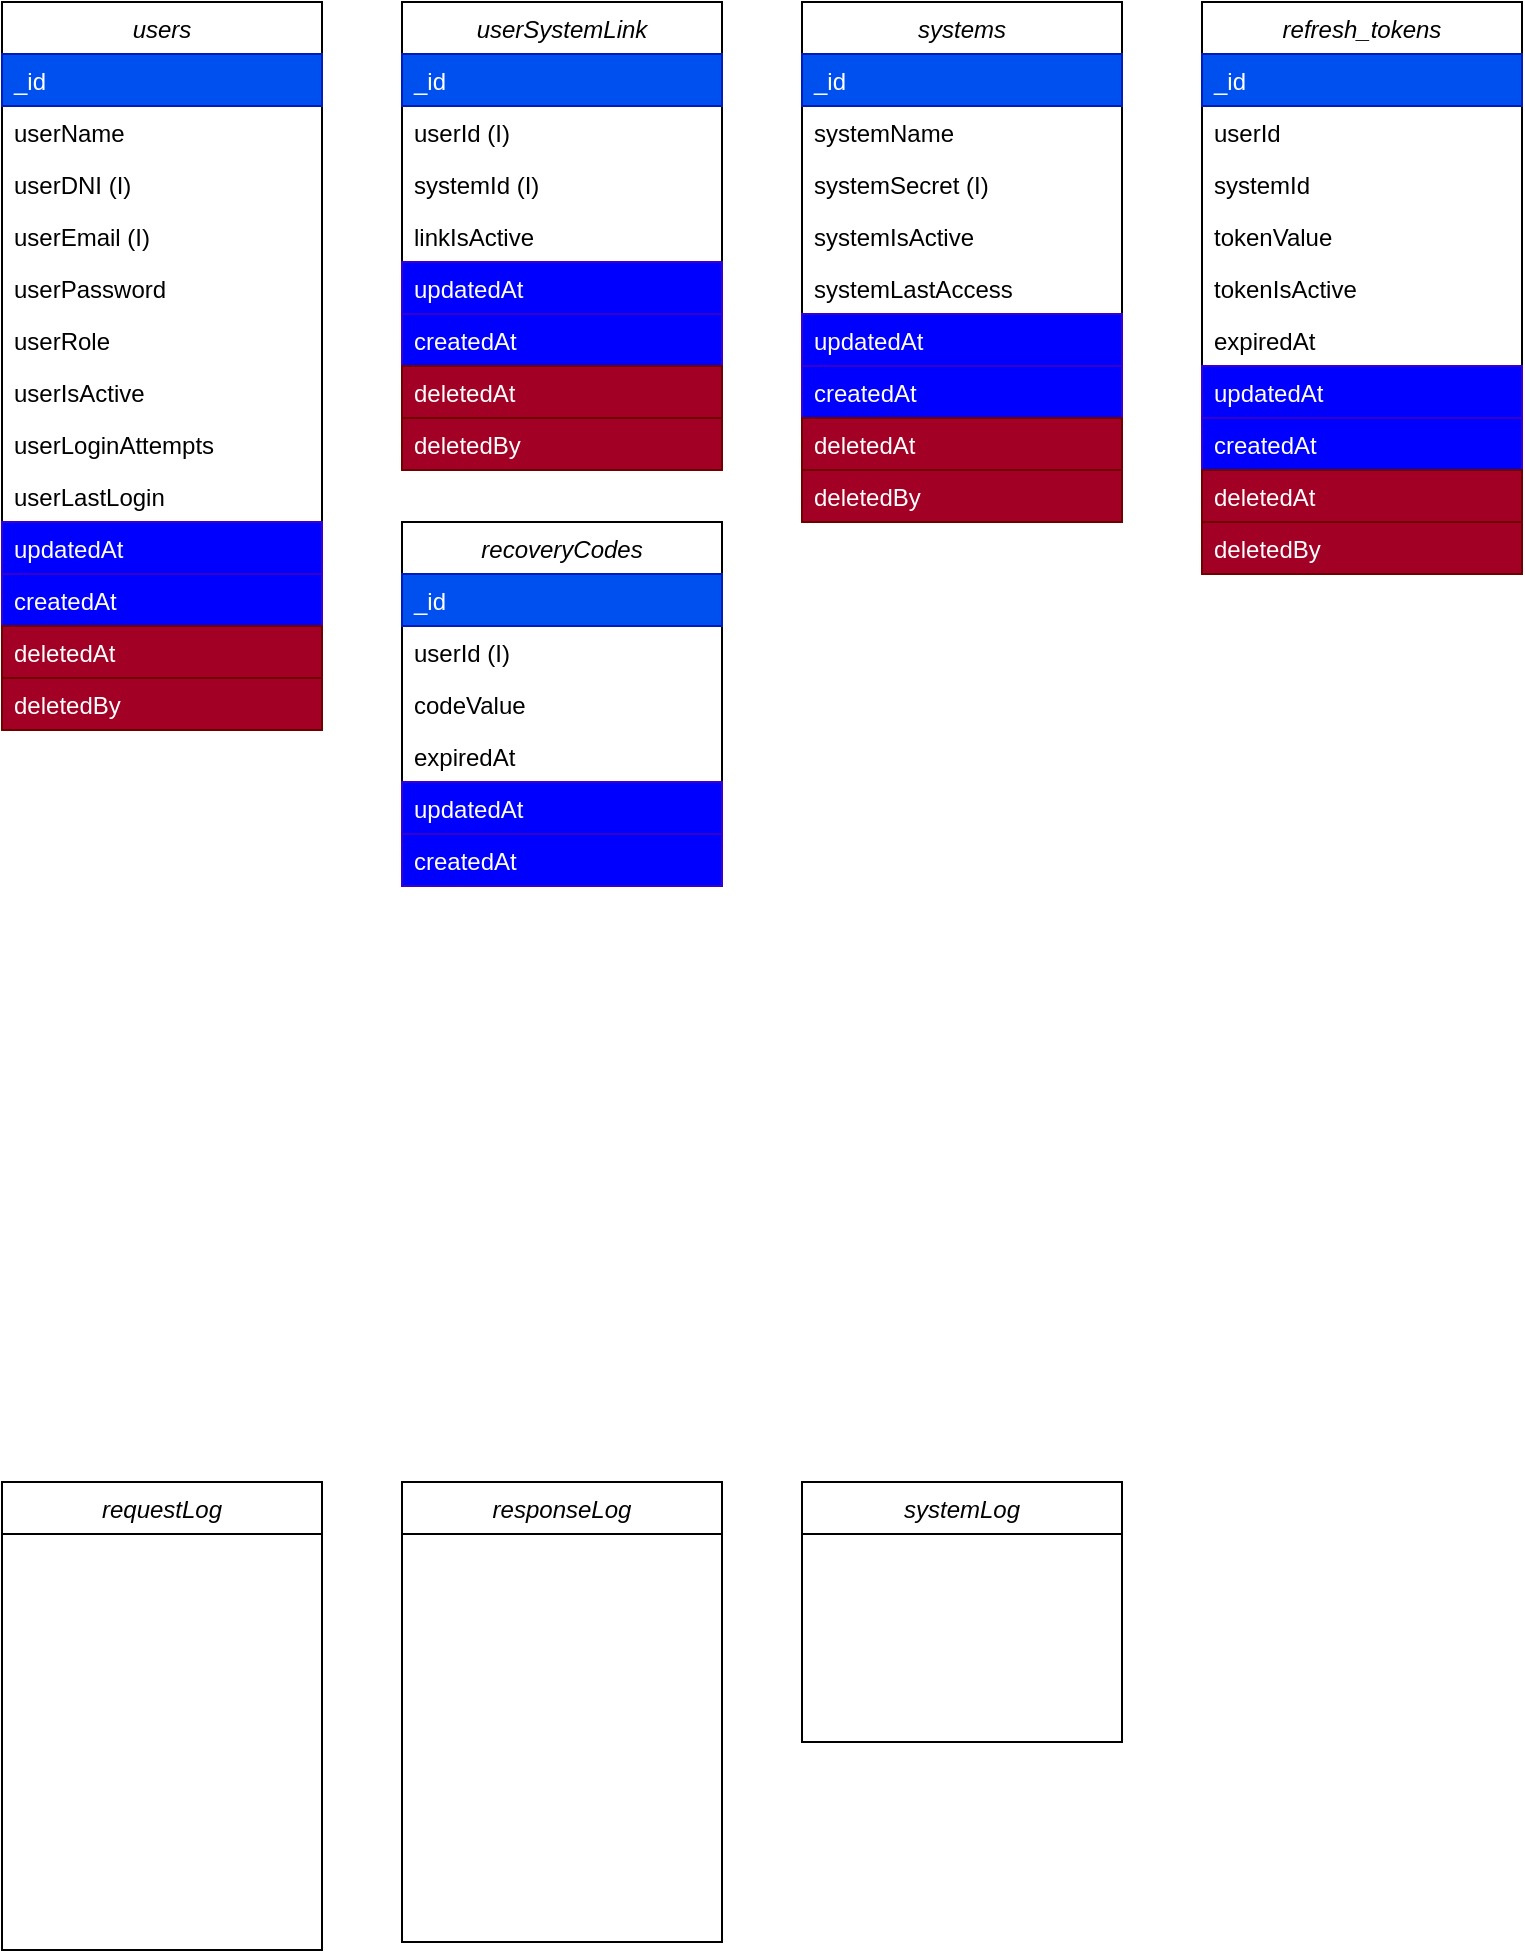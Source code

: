 <mxfile version="26.2.2">
  <diagram name="New_archi_middleware_mode" id="B5FEclumF_esDoF460Zh">
    <mxGraphModel dx="2069" dy="731" grid="1" gridSize="10" guides="1" tooltips="1" connect="1" arrows="1" fold="1" page="1" pageScale="1" pageWidth="827" pageHeight="1169" math="0" shadow="0">
      <root>
        <mxCell id="En01VGNGZU2KzL66Ub4Z-0" />
        <mxCell id="En01VGNGZU2KzL66Ub4Z-1" parent="En01VGNGZU2KzL66Ub4Z-0" />
        <mxCell id="En01VGNGZU2KzL66Ub4Z-108" value="users" style="swimlane;fontStyle=2;align=center;verticalAlign=top;childLayout=stackLayout;horizontal=1;startSize=26;horizontalStack=0;resizeParent=1;resizeLast=0;collapsible=1;marginBottom=0;rounded=0;shadow=0;strokeWidth=1;" parent="En01VGNGZU2KzL66Ub4Z-1" vertex="1">
          <mxGeometry x="-800" y="30" width="160" height="364" as="geometry">
            <mxRectangle x="230" y="140" width="160" height="26" as="alternateBounds" />
          </mxGeometry>
        </mxCell>
        <mxCell id="sSAQ55KJhjoKUr9IYTvO-11" value="_id" style="text;align=left;verticalAlign=top;spacingLeft=4;spacingRight=4;overflow=hidden;rotatable=0;points=[[0,0.5],[1,0.5]];portConstraint=eastwest;fillColor=#0050ef;fontColor=#ffffff;strokeColor=#001DBC;" vertex="1" parent="En01VGNGZU2KzL66Ub4Z-108">
          <mxGeometry y="26" width="160" height="26" as="geometry" />
        </mxCell>
        <mxCell id="En01VGNGZU2KzL66Ub4Z-110" value="userName" style="text;align=left;verticalAlign=top;spacingLeft=4;spacingRight=4;overflow=hidden;rotatable=0;points=[[0,0.5],[1,0.5]];portConstraint=eastwest;rounded=0;shadow=0;html=0;" parent="En01VGNGZU2KzL66Ub4Z-108" vertex="1">
          <mxGeometry y="52" width="160" height="26" as="geometry" />
        </mxCell>
        <mxCell id="En01VGNGZU2KzL66Ub4Z-111" value="userDNI (I)" style="text;align=left;verticalAlign=top;spacingLeft=4;spacingRight=4;overflow=hidden;rotatable=0;points=[[0,0.5],[1,0.5]];portConstraint=eastwest;rounded=0;shadow=0;html=0;" parent="En01VGNGZU2KzL66Ub4Z-108" vertex="1">
          <mxGeometry y="78" width="160" height="26" as="geometry" />
        </mxCell>
        <mxCell id="sSAQ55KJhjoKUr9IYTvO-130" value="userEmail (I)" style="text;align=left;verticalAlign=top;spacingLeft=4;spacingRight=4;overflow=hidden;rotatable=0;points=[[0,0.5],[1,0.5]];portConstraint=eastwest;rounded=0;shadow=0;html=0;" vertex="1" parent="En01VGNGZU2KzL66Ub4Z-108">
          <mxGeometry y="104" width="160" height="26" as="geometry" />
        </mxCell>
        <mxCell id="En01VGNGZU2KzL66Ub4Z-112" value="userPassword" style="text;align=left;verticalAlign=top;spacingLeft=4;spacingRight=4;overflow=hidden;rotatable=0;points=[[0,0.5],[1,0.5]];portConstraint=eastwest;rounded=0;shadow=0;html=0;" parent="En01VGNGZU2KzL66Ub4Z-108" vertex="1">
          <mxGeometry y="130" width="160" height="26" as="geometry" />
        </mxCell>
        <mxCell id="En01VGNGZU2KzL66Ub4Z-113" value="userRole" style="text;align=left;verticalAlign=top;spacingLeft=4;spacingRight=4;overflow=hidden;rotatable=0;points=[[0,0.5],[1,0.5]];portConstraint=eastwest;rounded=0;shadow=0;html=0;" parent="En01VGNGZU2KzL66Ub4Z-108" vertex="1">
          <mxGeometry y="156" width="160" height="26" as="geometry" />
        </mxCell>
        <mxCell id="En01VGNGZU2KzL66Ub4Z-114" value="userIsActive" style="text;align=left;verticalAlign=top;spacingLeft=4;spacingRight=4;overflow=hidden;rotatable=0;points=[[0,0.5],[1,0.5]];portConstraint=eastwest;rounded=0;shadow=0;html=0;" parent="En01VGNGZU2KzL66Ub4Z-108" vertex="1">
          <mxGeometry y="182" width="160" height="26" as="geometry" />
        </mxCell>
        <mxCell id="En01VGNGZU2KzL66Ub4Z-115" value="userLoginAttempts" style="text;align=left;verticalAlign=top;spacingLeft=4;spacingRight=4;overflow=hidden;rotatable=0;points=[[0,0.5],[1,0.5]];portConstraint=eastwest;rounded=0;shadow=0;html=0;" parent="En01VGNGZU2KzL66Ub4Z-108" vertex="1">
          <mxGeometry y="208" width="160" height="26" as="geometry" />
        </mxCell>
        <mxCell id="sSAQ55KJhjoKUr9IYTvO-96" value="userLastLogin" style="text;align=left;verticalAlign=top;spacingLeft=4;spacingRight=4;overflow=hidden;rotatable=0;points=[[0,0.5],[1,0.5]];portConstraint=eastwest;rounded=0;shadow=0;html=0;" vertex="1" parent="En01VGNGZU2KzL66Ub4Z-108">
          <mxGeometry y="234" width="160" height="26" as="geometry" />
        </mxCell>
        <mxCell id="En01VGNGZU2KzL66Ub4Z-116" value="updatedAt" style="text;align=left;verticalAlign=top;spacingLeft=4;spacingRight=4;overflow=hidden;rotatable=0;points=[[0,0.5],[1,0.5]];portConstraint=eastwest;fillColor=#0000FF;fontColor=#ffffff;strokeColor=#3700CC;" parent="En01VGNGZU2KzL66Ub4Z-108" vertex="1">
          <mxGeometry y="260" width="160" height="26" as="geometry" />
        </mxCell>
        <mxCell id="En01VGNGZU2KzL66Ub4Z-117" value="createdAt" style="text;align=left;verticalAlign=top;spacingLeft=4;spacingRight=4;overflow=hidden;rotatable=0;points=[[0,0.5],[1,0.5]];portConstraint=eastwest;fillColor=#0000FF;fontColor=#ffffff;strokeColor=#3700CC;" parent="En01VGNGZU2KzL66Ub4Z-108" vertex="1">
          <mxGeometry y="286" width="160" height="26" as="geometry" />
        </mxCell>
        <mxCell id="En01VGNGZU2KzL66Ub4Z-118" value="deletedAt" style="text;align=left;verticalAlign=top;spacingLeft=4;spacingRight=4;overflow=hidden;rotatable=0;points=[[0,0.5],[1,0.5]];portConstraint=eastwest;fillColor=#a20025;fontColor=#ffffff;strokeColor=#6F0000;" parent="En01VGNGZU2KzL66Ub4Z-108" vertex="1">
          <mxGeometry y="312" width="160" height="26" as="geometry" />
        </mxCell>
        <mxCell id="En01VGNGZU2KzL66Ub4Z-119" value="deletedBy" style="text;align=left;verticalAlign=top;spacingLeft=4;spacingRight=4;overflow=hidden;rotatable=0;points=[[0,0.5],[1,0.5]];portConstraint=eastwest;fillColor=#a20025;fontColor=#ffffff;strokeColor=#6F0000;" parent="En01VGNGZU2KzL66Ub4Z-108" vertex="1">
          <mxGeometry y="338" width="160" height="26" as="geometry" />
        </mxCell>
        <mxCell id="sSAQ55KJhjoKUr9IYTvO-64" value="requestLog" style="swimlane;fontStyle=2;align=center;verticalAlign=top;childLayout=stackLayout;horizontal=1;startSize=26;horizontalStack=0;resizeParent=1;resizeLast=0;collapsible=1;marginBottom=0;rounded=0;shadow=0;strokeWidth=1;" vertex="1" parent="En01VGNGZU2KzL66Ub4Z-1">
          <mxGeometry x="-800" y="770" width="160" height="234" as="geometry">
            <mxRectangle x="230" y="140" width="160" height="26" as="alternateBounds" />
          </mxGeometry>
        </mxCell>
        <mxCell id="sSAQ55KJhjoKUr9IYTvO-66" value="requestId" style="text;align=left;verticalAlign=top;spacingLeft=4;spacingRight=4;overflow=hidden;rotatable=0;points=[[0,0.5],[1,0.5]];portConstraint=eastwest;fillColor=none;fontColor=#ffffff;strokeColor=none;" vertex="1" parent="sSAQ55KJhjoKUr9IYTvO-64">
          <mxGeometry y="26" width="160" height="26" as="geometry" />
        </mxCell>
        <mxCell id="sSAQ55KJhjoKUr9IYTvO-67" value="timestamp" style="text;align=left;verticalAlign=top;spacingLeft=4;spacingRight=4;overflow=hidden;rotatable=0;points=[[0,0.5],[1,0.5]];portConstraint=eastwest;fillColor=none;fontColor=#ffffff;strokeColor=none;" vertex="1" parent="sSAQ55KJhjoKUr9IYTvO-64">
          <mxGeometry y="52" width="160" height="26" as="geometry" />
        </mxCell>
        <mxCell id="sSAQ55KJhjoKUr9IYTvO-68" value="token" style="text;align=left;verticalAlign=top;spacingLeft=4;spacingRight=4;overflow=hidden;rotatable=0;points=[[0,0.5],[1,0.5]];portConstraint=eastwest;fillColor=none;fontColor=#ffffff;strokeColor=none;" vertex="1" parent="sSAQ55KJhjoKUr9IYTvO-64">
          <mxGeometry y="78" width="160" height="26" as="geometry" />
        </mxCell>
        <mxCell id="sSAQ55KJhjoKUr9IYTvO-69" value="endpoint" style="text;align=left;verticalAlign=top;spacingLeft=4;spacingRight=4;overflow=hidden;rotatable=0;points=[[0,0.5],[1,0.5]];portConstraint=eastwest;fillColor=none;fontColor=#ffffff;strokeColor=none;" vertex="1" parent="sSAQ55KJhjoKUr9IYTvO-64">
          <mxGeometry y="104" width="160" height="26" as="geometry" />
        </mxCell>
        <mxCell id="sSAQ55KJhjoKUr9IYTvO-70" value="method" style="text;align=left;verticalAlign=top;spacingLeft=4;spacingRight=4;overflow=hidden;rotatable=0;points=[[0,0.5],[1,0.5]];portConstraint=eastwest;fillColor=none;fontColor=#ffffff;strokeColor=none;" vertex="1" parent="sSAQ55KJhjoKUr9IYTvO-64">
          <mxGeometry y="130" width="160" height="26" as="geometry" />
        </mxCell>
        <mxCell id="sSAQ55KJhjoKUr9IYTvO-71" value="headers" style="text;align=left;verticalAlign=top;spacingLeft=4;spacingRight=4;overflow=hidden;rotatable=0;points=[[0,0.5],[1,0.5]];portConstraint=eastwest;fillColor=none;fontColor=#ffffff;strokeColor=none;" vertex="1" parent="sSAQ55KJhjoKUr9IYTvO-64">
          <mxGeometry y="156" width="160" height="26" as="geometry" />
        </mxCell>
        <mxCell id="sSAQ55KJhjoKUr9IYTvO-72" value="queryParams" style="text;align=left;verticalAlign=top;spacingLeft=4;spacingRight=4;overflow=hidden;rotatable=0;points=[[0,0.5],[1,0.5]];portConstraint=eastwest;fillColor=none;fontColor=#ffffff;strokeColor=none;" vertex="1" parent="sSAQ55KJhjoKUr9IYTvO-64">
          <mxGeometry y="182" width="160" height="26" as="geometry" />
        </mxCell>
        <mxCell id="sSAQ55KJhjoKUr9IYTvO-73" value="body" style="text;align=left;verticalAlign=top;spacingLeft=4;spacingRight=4;overflow=hidden;rotatable=0;points=[[0,0.5],[1,0.5]];portConstraint=eastwest;fillColor=none;fontColor=#ffffff;strokeColor=none;" vertex="1" parent="sSAQ55KJhjoKUr9IYTvO-64">
          <mxGeometry y="208" width="160" height="26" as="geometry" />
        </mxCell>
        <mxCell id="sSAQ55KJhjoKUr9IYTvO-74" value="responseLog" style="swimlane;fontStyle=2;align=center;verticalAlign=top;childLayout=stackLayout;horizontal=1;startSize=26;horizontalStack=0;resizeParent=1;resizeLast=0;collapsible=1;marginBottom=0;rounded=0;shadow=0;strokeWidth=1;" vertex="1" parent="En01VGNGZU2KzL66Ub4Z-1">
          <mxGeometry x="-600" y="770" width="160" height="230" as="geometry">
            <mxRectangle x="230" y="140" width="160" height="26" as="alternateBounds" />
          </mxGeometry>
        </mxCell>
        <mxCell id="sSAQ55KJhjoKUr9IYTvO-76" value="requestId" style="text;align=left;verticalAlign=top;spacingLeft=4;spacingRight=4;overflow=hidden;rotatable=0;points=[[0,0.5],[1,0.5]];portConstraint=eastwest;fillColor=none;fontColor=#ffffff;strokeColor=none;" vertex="1" parent="sSAQ55KJhjoKUr9IYTvO-74">
          <mxGeometry y="26" width="160" height="26" as="geometry" />
        </mxCell>
        <mxCell id="sSAQ55KJhjoKUr9IYTvO-77" value="timestamp" style="text;align=left;verticalAlign=top;spacingLeft=4;spacingRight=4;overflow=hidden;rotatable=0;points=[[0,0.5],[1,0.5]];portConstraint=eastwest;fillColor=none;fontColor=#ffffff;strokeColor=none;" vertex="1" parent="sSAQ55KJhjoKUr9IYTvO-74">
          <mxGeometry y="52" width="160" height="26" as="geometry" />
        </mxCell>
        <mxCell id="sSAQ55KJhjoKUr9IYTvO-78" value="responseTime" style="text;align=left;verticalAlign=top;spacingLeft=4;spacingRight=4;overflow=hidden;rotatable=0;points=[[0,0.5],[1,0.5]];portConstraint=eastwest;fillColor=none;fontColor=#ffffff;strokeColor=none;" vertex="1" parent="sSAQ55KJhjoKUr9IYTvO-74">
          <mxGeometry y="78" width="160" height="26" as="geometry" />
        </mxCell>
        <mxCell id="sSAQ55KJhjoKUr9IYTvO-79" value="body" style="text;align=left;verticalAlign=top;spacingLeft=4;spacingRight=4;overflow=hidden;rotatable=0;points=[[0,0.5],[1,0.5]];portConstraint=eastwest;fillColor=none;fontColor=#ffffff;strokeColor=none;" vertex="1" parent="sSAQ55KJhjoKUr9IYTvO-74">
          <mxGeometry y="104" width="160" height="26" as="geometry" />
        </mxCell>
        <mxCell id="sSAQ55KJhjoKUr9IYTvO-80" value="statusCode" style="text;align=left;verticalAlign=top;spacingLeft=4;spacingRight=4;overflow=hidden;rotatable=0;points=[[0,0.5],[1,0.5]];portConstraint=eastwest;fillColor=none;fontColor=#ffffff;strokeColor=none;" vertex="1" parent="sSAQ55KJhjoKUr9IYTvO-74">
          <mxGeometry y="130" width="160" height="26" as="geometry" />
        </mxCell>
        <mxCell id="sSAQ55KJhjoKUr9IYTvO-81" value="errorCode" style="text;align=left;verticalAlign=top;spacingLeft=4;spacingRight=4;overflow=hidden;rotatable=0;points=[[0,0.5],[1,0.5]];portConstraint=eastwest;fillColor=none;fontColor=#ffffff;strokeColor=none;" vertex="1" parent="sSAQ55KJhjoKUr9IYTvO-74">
          <mxGeometry y="156" width="160" height="26" as="geometry" />
        </mxCell>
        <mxCell id="sSAQ55KJhjoKUr9IYTvO-82" value="message" style="text;align=left;verticalAlign=top;spacingLeft=4;spacingRight=4;overflow=hidden;rotatable=0;points=[[0,0.5],[1,0.5]];portConstraint=eastwest;fillColor=none;fontColor=#ffffff;strokeColor=none;" vertex="1" parent="sSAQ55KJhjoKUr9IYTvO-74">
          <mxGeometry y="182" width="160" height="26" as="geometry" />
        </mxCell>
        <mxCell id="sSAQ55KJhjoKUr9IYTvO-83" value="systemLog" style="swimlane;fontStyle=2;align=center;verticalAlign=top;childLayout=stackLayout;horizontal=1;startSize=26;horizontalStack=0;resizeParent=1;resizeLast=0;collapsible=1;marginBottom=0;rounded=0;shadow=0;strokeWidth=1;" vertex="1" parent="En01VGNGZU2KzL66Ub4Z-1">
          <mxGeometry x="-400" y="770" width="160" height="130" as="geometry">
            <mxRectangle x="230" y="140" width="160" height="26" as="alternateBounds" />
          </mxGeometry>
        </mxCell>
        <mxCell id="sSAQ55KJhjoKUr9IYTvO-85" value="timestamp" style="text;align=left;verticalAlign=top;spacingLeft=4;spacingRight=4;overflow=hidden;rotatable=0;points=[[0,0.5],[1,0.5]];portConstraint=eastwest;fillColor=none;fontColor=#ffffff;strokeColor=none;" vertex="1" parent="sSAQ55KJhjoKUr9IYTvO-83">
          <mxGeometry y="26" width="160" height="26" as="geometry" />
        </mxCell>
        <mxCell id="sSAQ55KJhjoKUr9IYTvO-86" value="errorCode" style="text;align=left;verticalAlign=top;spacingLeft=4;spacingRight=4;overflow=hidden;rotatable=0;points=[[0,0.5],[1,0.5]];portConstraint=eastwest;fillColor=none;fontColor=#ffffff;strokeColor=none;" vertex="1" parent="sSAQ55KJhjoKUr9IYTvO-83">
          <mxGeometry y="52" width="160" height="26" as="geometry" />
        </mxCell>
        <mxCell id="sSAQ55KJhjoKUr9IYTvO-87" value="message" style="text;align=left;verticalAlign=top;spacingLeft=4;spacingRight=4;overflow=hidden;rotatable=0;points=[[0,0.5],[1,0.5]];portConstraint=eastwest;fillColor=none;fontColor=#ffffff;strokeColor=none;" vertex="1" parent="sSAQ55KJhjoKUr9IYTvO-83">
          <mxGeometry y="78" width="160" height="26" as="geometry" />
        </mxCell>
        <mxCell id="sSAQ55KJhjoKUr9IYTvO-88" value="severityLevel" style="text;align=left;verticalAlign=top;spacingLeft=4;spacingRight=4;overflow=hidden;rotatable=0;points=[[0,0.5],[1,0.5]];portConstraint=eastwest;fillColor=none;fontColor=#ffffff;strokeColor=none;" vertex="1" parent="sSAQ55KJhjoKUr9IYTvO-83">
          <mxGeometry y="104" width="160" height="26" as="geometry" />
        </mxCell>
        <mxCell id="sSAQ55KJhjoKUr9IYTvO-101" value="refresh_tokens" style="swimlane;fontStyle=2;align=center;verticalAlign=top;childLayout=stackLayout;horizontal=1;startSize=26;horizontalStack=0;resizeParent=1;resizeLast=0;collapsible=1;marginBottom=0;rounded=0;shadow=0;strokeWidth=1;" vertex="1" parent="En01VGNGZU2KzL66Ub4Z-1">
          <mxGeometry x="-200" y="30" width="160" height="286" as="geometry">
            <mxRectangle x="230" y="140" width="160" height="26" as="alternateBounds" />
          </mxGeometry>
        </mxCell>
        <mxCell id="sSAQ55KJhjoKUr9IYTvO-102" value="_id" style="text;align=left;verticalAlign=top;spacingLeft=4;spacingRight=4;overflow=hidden;rotatable=0;points=[[0,0.5],[1,0.5]];portConstraint=eastwest;fillColor=#0050ef;fontColor=#ffffff;strokeColor=#001DBC;" vertex="1" parent="sSAQ55KJhjoKUr9IYTvO-101">
          <mxGeometry y="26" width="160" height="26" as="geometry" />
        </mxCell>
        <mxCell id="sSAQ55KJhjoKUr9IYTvO-158" value="userId" style="text;align=left;verticalAlign=top;spacingLeft=4;spacingRight=4;overflow=hidden;rotatable=0;points=[[0,0.5],[1,0.5]];portConstraint=eastwest;rounded=0;shadow=0;html=0;" vertex="1" parent="sSAQ55KJhjoKUr9IYTvO-101">
          <mxGeometry y="52" width="160" height="26" as="geometry" />
        </mxCell>
        <mxCell id="sSAQ55KJhjoKUr9IYTvO-159" value="systemId" style="text;align=left;verticalAlign=top;spacingLeft=4;spacingRight=4;overflow=hidden;rotatable=0;points=[[0,0.5],[1,0.5]];portConstraint=eastwest;rounded=0;shadow=0;html=0;" vertex="1" parent="sSAQ55KJhjoKUr9IYTvO-101">
          <mxGeometry y="78" width="160" height="26" as="geometry" />
        </mxCell>
        <mxCell id="sSAQ55KJhjoKUr9IYTvO-114" value="tokenValue" style="text;align=left;verticalAlign=top;spacingLeft=4;spacingRight=4;overflow=hidden;rotatable=0;points=[[0,0.5],[1,0.5]];portConstraint=eastwest;rounded=0;shadow=0;html=0;" vertex="1" parent="sSAQ55KJhjoKUr9IYTvO-101">
          <mxGeometry y="104" width="160" height="26" as="geometry" />
        </mxCell>
        <mxCell id="sSAQ55KJhjoKUr9IYTvO-156" value="tokenIsActive" style="text;align=left;verticalAlign=top;spacingLeft=4;spacingRight=4;overflow=hidden;rotatable=0;points=[[0,0.5],[1,0.5]];portConstraint=eastwest;rounded=0;shadow=0;html=0;" vertex="1" parent="sSAQ55KJhjoKUr9IYTvO-101">
          <mxGeometry y="130" width="160" height="26" as="geometry" />
        </mxCell>
        <mxCell id="sSAQ55KJhjoKUr9IYTvO-115" value="expiredAt" style="text;align=left;verticalAlign=top;spacingLeft=4;spacingRight=4;overflow=hidden;rotatable=0;points=[[0,0.5],[1,0.5]];portConstraint=eastwest;rounded=0;shadow=0;html=0;" vertex="1" parent="sSAQ55KJhjoKUr9IYTvO-101">
          <mxGeometry y="156" width="160" height="26" as="geometry" />
        </mxCell>
        <mxCell id="sSAQ55KJhjoKUr9IYTvO-110" value="updatedAt" style="text;align=left;verticalAlign=top;spacingLeft=4;spacingRight=4;overflow=hidden;rotatable=0;points=[[0,0.5],[1,0.5]];portConstraint=eastwest;fillColor=#0000FF;fontColor=#ffffff;strokeColor=#3700CC;" vertex="1" parent="sSAQ55KJhjoKUr9IYTvO-101">
          <mxGeometry y="182" width="160" height="26" as="geometry" />
        </mxCell>
        <mxCell id="sSAQ55KJhjoKUr9IYTvO-111" value="createdAt" style="text;align=left;verticalAlign=top;spacingLeft=4;spacingRight=4;overflow=hidden;rotatable=0;points=[[0,0.5],[1,0.5]];portConstraint=eastwest;fillColor=#0000FF;fontColor=#ffffff;strokeColor=#3700CC;" vertex="1" parent="sSAQ55KJhjoKUr9IYTvO-101">
          <mxGeometry y="208" width="160" height="26" as="geometry" />
        </mxCell>
        <mxCell id="sSAQ55KJhjoKUr9IYTvO-112" value="deletedAt" style="text;align=left;verticalAlign=top;spacingLeft=4;spacingRight=4;overflow=hidden;rotatable=0;points=[[0,0.5],[1,0.5]];portConstraint=eastwest;fillColor=#a20025;fontColor=#ffffff;strokeColor=#6F0000;" vertex="1" parent="sSAQ55KJhjoKUr9IYTvO-101">
          <mxGeometry y="234" width="160" height="26" as="geometry" />
        </mxCell>
        <mxCell id="sSAQ55KJhjoKUr9IYTvO-113" value="deletedBy" style="text;align=left;verticalAlign=top;spacingLeft=4;spacingRight=4;overflow=hidden;rotatable=0;points=[[0,0.5],[1,0.5]];portConstraint=eastwest;fillColor=#a20025;fontColor=#ffffff;strokeColor=#6F0000;" vertex="1" parent="sSAQ55KJhjoKUr9IYTvO-101">
          <mxGeometry y="260" width="160" height="26" as="geometry" />
        </mxCell>
        <mxCell id="sSAQ55KJhjoKUr9IYTvO-116" value="systems" style="swimlane;fontStyle=2;align=center;verticalAlign=top;childLayout=stackLayout;horizontal=1;startSize=26;horizontalStack=0;resizeParent=1;resizeLast=0;collapsible=1;marginBottom=0;rounded=0;shadow=0;strokeWidth=1;" vertex="1" parent="En01VGNGZU2KzL66Ub4Z-1">
          <mxGeometry x="-400" y="30" width="160" height="260" as="geometry">
            <mxRectangle x="230" y="140" width="160" height="26" as="alternateBounds" />
          </mxGeometry>
        </mxCell>
        <mxCell id="sSAQ55KJhjoKUr9IYTvO-117" value="_id" style="text;align=left;verticalAlign=top;spacingLeft=4;spacingRight=4;overflow=hidden;rotatable=0;points=[[0,0.5],[1,0.5]];portConstraint=eastwest;fillColor=#0050ef;fontColor=#ffffff;strokeColor=#001DBC;" vertex="1" parent="sSAQ55KJhjoKUr9IYTvO-116">
          <mxGeometry y="26" width="160" height="26" as="geometry" />
        </mxCell>
        <mxCell id="sSAQ55KJhjoKUr9IYTvO-118" value="systemName" style="text;align=left;verticalAlign=top;spacingLeft=4;spacingRight=4;overflow=hidden;rotatable=0;points=[[0,0.5],[1,0.5]];portConstraint=eastwest;rounded=0;shadow=0;html=0;" vertex="1" parent="sSAQ55KJhjoKUr9IYTvO-116">
          <mxGeometry y="52" width="160" height="26" as="geometry" />
        </mxCell>
        <mxCell id="sSAQ55KJhjoKUr9IYTvO-157" value="systemSecret (I)" style="text;align=left;verticalAlign=top;spacingLeft=4;spacingRight=4;overflow=hidden;rotatable=0;points=[[0,0.5],[1,0.5]];portConstraint=eastwest;rounded=0;shadow=0;html=0;" vertex="1" parent="sSAQ55KJhjoKUr9IYTvO-116">
          <mxGeometry y="78" width="160" height="26" as="geometry" />
        </mxCell>
        <mxCell id="sSAQ55KJhjoKUr9IYTvO-131" value="systemIsActive" style="text;align=left;verticalAlign=top;spacingLeft=4;spacingRight=4;overflow=hidden;rotatable=0;points=[[0,0.5],[1,0.5]];portConstraint=eastwest;rounded=0;shadow=0;html=0;" vertex="1" parent="sSAQ55KJhjoKUr9IYTvO-116">
          <mxGeometry y="104" width="160" height="26" as="geometry" />
        </mxCell>
        <mxCell id="sSAQ55KJhjoKUr9IYTvO-129" value="systemLastAccess" style="text;align=left;verticalAlign=top;spacingLeft=4;spacingRight=4;overflow=hidden;rotatable=0;points=[[0,0.5],[1,0.5]];portConstraint=eastwest;rounded=0;shadow=0;html=0;" vertex="1" parent="sSAQ55KJhjoKUr9IYTvO-116">
          <mxGeometry y="130" width="160" height="26" as="geometry" />
        </mxCell>
        <mxCell id="sSAQ55KJhjoKUr9IYTvO-125" value="updatedAt" style="text;align=left;verticalAlign=top;spacingLeft=4;spacingRight=4;overflow=hidden;rotatable=0;points=[[0,0.5],[1,0.5]];portConstraint=eastwest;fillColor=#0000FF;fontColor=#ffffff;strokeColor=#3700CC;" vertex="1" parent="sSAQ55KJhjoKUr9IYTvO-116">
          <mxGeometry y="156" width="160" height="26" as="geometry" />
        </mxCell>
        <mxCell id="sSAQ55KJhjoKUr9IYTvO-126" value="createdAt" style="text;align=left;verticalAlign=top;spacingLeft=4;spacingRight=4;overflow=hidden;rotatable=0;points=[[0,0.5],[1,0.5]];portConstraint=eastwest;fillColor=#0000FF;fontColor=#ffffff;strokeColor=#3700CC;" vertex="1" parent="sSAQ55KJhjoKUr9IYTvO-116">
          <mxGeometry y="182" width="160" height="26" as="geometry" />
        </mxCell>
        <mxCell id="sSAQ55KJhjoKUr9IYTvO-127" value="deletedAt" style="text;align=left;verticalAlign=top;spacingLeft=4;spacingRight=4;overflow=hidden;rotatable=0;points=[[0,0.5],[1,0.5]];portConstraint=eastwest;fillColor=#a20025;fontColor=#ffffff;strokeColor=#6F0000;" vertex="1" parent="sSAQ55KJhjoKUr9IYTvO-116">
          <mxGeometry y="208" width="160" height="26" as="geometry" />
        </mxCell>
        <mxCell id="sSAQ55KJhjoKUr9IYTvO-128" value="deletedBy" style="text;align=left;verticalAlign=top;spacingLeft=4;spacingRight=4;overflow=hidden;rotatable=0;points=[[0,0.5],[1,0.5]];portConstraint=eastwest;fillColor=#a20025;fontColor=#ffffff;strokeColor=#6F0000;" vertex="1" parent="sSAQ55KJhjoKUr9IYTvO-116">
          <mxGeometry y="234" width="160" height="26" as="geometry" />
        </mxCell>
        <mxCell id="sSAQ55KJhjoKUr9IYTvO-132" value="userSystemLink" style="swimlane;fontStyle=2;align=center;verticalAlign=top;childLayout=stackLayout;horizontal=1;startSize=26;horizontalStack=0;resizeParent=1;resizeLast=0;collapsible=1;marginBottom=0;rounded=0;shadow=0;strokeWidth=1;" vertex="1" parent="En01VGNGZU2KzL66Ub4Z-1">
          <mxGeometry x="-600" y="30" width="160" height="234" as="geometry">
            <mxRectangle x="230" y="140" width="160" height="26" as="alternateBounds" />
          </mxGeometry>
        </mxCell>
        <mxCell id="sSAQ55KJhjoKUr9IYTvO-133" value="_id" style="text;align=left;verticalAlign=top;spacingLeft=4;spacingRight=4;overflow=hidden;rotatable=0;points=[[0,0.5],[1,0.5]];portConstraint=eastwest;fillColor=#0050ef;fontColor=#ffffff;strokeColor=#001DBC;" vertex="1" parent="sSAQ55KJhjoKUr9IYTvO-132">
          <mxGeometry y="26" width="160" height="26" as="geometry" />
        </mxCell>
        <mxCell id="sSAQ55KJhjoKUr9IYTvO-141" value="userId (I)" style="text;align=left;verticalAlign=top;spacingLeft=4;spacingRight=4;overflow=hidden;rotatable=0;points=[[0,0.5],[1,0.5]];portConstraint=eastwest;rounded=0;shadow=0;html=0;" vertex="1" parent="sSAQ55KJhjoKUr9IYTvO-132">
          <mxGeometry y="52" width="160" height="26" as="geometry" />
        </mxCell>
        <mxCell id="sSAQ55KJhjoKUr9IYTvO-134" value="systemId (I)" style="text;align=left;verticalAlign=top;spacingLeft=4;spacingRight=4;overflow=hidden;rotatable=0;points=[[0,0.5],[1,0.5]];portConstraint=eastwest;rounded=0;shadow=0;html=0;" vertex="1" parent="sSAQ55KJhjoKUr9IYTvO-132">
          <mxGeometry y="78" width="160" height="26" as="geometry" />
        </mxCell>
        <mxCell id="sSAQ55KJhjoKUr9IYTvO-160" value="linkIsActive" style="text;align=left;verticalAlign=top;spacingLeft=4;spacingRight=4;overflow=hidden;rotatable=0;points=[[0,0.5],[1,0.5]];portConstraint=eastwest;rounded=0;shadow=0;html=0;" vertex="1" parent="sSAQ55KJhjoKUr9IYTvO-132">
          <mxGeometry y="104" width="160" height="26" as="geometry" />
        </mxCell>
        <mxCell id="sSAQ55KJhjoKUr9IYTvO-137" value="updatedAt" style="text;align=left;verticalAlign=top;spacingLeft=4;spacingRight=4;overflow=hidden;rotatable=0;points=[[0,0.5],[1,0.5]];portConstraint=eastwest;fillColor=#0000FF;fontColor=#ffffff;strokeColor=#3700CC;" vertex="1" parent="sSAQ55KJhjoKUr9IYTvO-132">
          <mxGeometry y="130" width="160" height="26" as="geometry" />
        </mxCell>
        <mxCell id="sSAQ55KJhjoKUr9IYTvO-138" value="createdAt" style="text;align=left;verticalAlign=top;spacingLeft=4;spacingRight=4;overflow=hidden;rotatable=0;points=[[0,0.5],[1,0.5]];portConstraint=eastwest;fillColor=#0000FF;fontColor=#ffffff;strokeColor=#3700CC;" vertex="1" parent="sSAQ55KJhjoKUr9IYTvO-132">
          <mxGeometry y="156" width="160" height="26" as="geometry" />
        </mxCell>
        <mxCell id="sSAQ55KJhjoKUr9IYTvO-139" value="deletedAt" style="text;align=left;verticalAlign=top;spacingLeft=4;spacingRight=4;overflow=hidden;rotatable=0;points=[[0,0.5],[1,0.5]];portConstraint=eastwest;fillColor=#a20025;fontColor=#ffffff;strokeColor=#6F0000;" vertex="1" parent="sSAQ55KJhjoKUr9IYTvO-132">
          <mxGeometry y="182" width="160" height="26" as="geometry" />
        </mxCell>
        <mxCell id="sSAQ55KJhjoKUr9IYTvO-140" value="deletedBy" style="text;align=left;verticalAlign=top;spacingLeft=4;spacingRight=4;overflow=hidden;rotatable=0;points=[[0,0.5],[1,0.5]];portConstraint=eastwest;fillColor=#a20025;fontColor=#ffffff;strokeColor=#6F0000;" vertex="1" parent="sSAQ55KJhjoKUr9IYTvO-132">
          <mxGeometry y="208" width="160" height="26" as="geometry" />
        </mxCell>
        <mxCell id="sSAQ55KJhjoKUr9IYTvO-162" value="recoveryCodes" style="swimlane;fontStyle=2;align=center;verticalAlign=top;childLayout=stackLayout;horizontal=1;startSize=26;horizontalStack=0;resizeParent=1;resizeLast=0;collapsible=1;marginBottom=0;rounded=0;shadow=0;strokeWidth=1;" vertex="1" parent="En01VGNGZU2KzL66Ub4Z-1">
          <mxGeometry x="-600" y="290" width="160" height="182" as="geometry">
            <mxRectangle x="230" y="140" width="160" height="26" as="alternateBounds" />
          </mxGeometry>
        </mxCell>
        <mxCell id="sSAQ55KJhjoKUr9IYTvO-163" value="_id" style="text;align=left;verticalAlign=top;spacingLeft=4;spacingRight=4;overflow=hidden;rotatable=0;points=[[0,0.5],[1,0.5]];portConstraint=eastwest;fillColor=#0050ef;fontColor=#ffffff;strokeColor=#001DBC;" vertex="1" parent="sSAQ55KJhjoKUr9IYTvO-162">
          <mxGeometry y="26" width="160" height="26" as="geometry" />
        </mxCell>
        <mxCell id="sSAQ55KJhjoKUr9IYTvO-164" value="userId (I)" style="text;align=left;verticalAlign=top;spacingLeft=4;spacingRight=4;overflow=hidden;rotatable=0;points=[[0,0.5],[1,0.5]];portConstraint=eastwest;rounded=0;shadow=0;html=0;" vertex="1" parent="sSAQ55KJhjoKUr9IYTvO-162">
          <mxGeometry y="52" width="160" height="26" as="geometry" />
        </mxCell>
        <mxCell id="sSAQ55KJhjoKUr9IYTvO-165" value="codeValue" style="text;align=left;verticalAlign=top;spacingLeft=4;spacingRight=4;overflow=hidden;rotatable=0;points=[[0,0.5],[1,0.5]];portConstraint=eastwest;rounded=0;shadow=0;html=0;" vertex="1" parent="sSAQ55KJhjoKUr9IYTvO-162">
          <mxGeometry y="78" width="160" height="26" as="geometry" />
        </mxCell>
        <mxCell id="sSAQ55KJhjoKUr9IYTvO-166" value="expiredAt" style="text;align=left;verticalAlign=top;spacingLeft=4;spacingRight=4;overflow=hidden;rotatable=0;points=[[0,0.5],[1,0.5]];portConstraint=eastwest;rounded=0;shadow=0;html=0;" vertex="1" parent="sSAQ55KJhjoKUr9IYTvO-162">
          <mxGeometry y="104" width="160" height="26" as="geometry" />
        </mxCell>
        <mxCell id="sSAQ55KJhjoKUr9IYTvO-167" value="updatedAt" style="text;align=left;verticalAlign=top;spacingLeft=4;spacingRight=4;overflow=hidden;rotatable=0;points=[[0,0.5],[1,0.5]];portConstraint=eastwest;fillColor=#0000FF;fontColor=#ffffff;strokeColor=#3700CC;" vertex="1" parent="sSAQ55KJhjoKUr9IYTvO-162">
          <mxGeometry y="130" width="160" height="26" as="geometry" />
        </mxCell>
        <mxCell id="sSAQ55KJhjoKUr9IYTvO-168" value="createdAt" style="text;align=left;verticalAlign=top;spacingLeft=4;spacingRight=4;overflow=hidden;rotatable=0;points=[[0,0.5],[1,0.5]];portConstraint=eastwest;fillColor=#0000FF;fontColor=#ffffff;strokeColor=#3700CC;" vertex="1" parent="sSAQ55KJhjoKUr9IYTvO-162">
          <mxGeometry y="156" width="160" height="26" as="geometry" />
        </mxCell>
      </root>
    </mxGraphModel>
  </diagram>
</mxfile>
